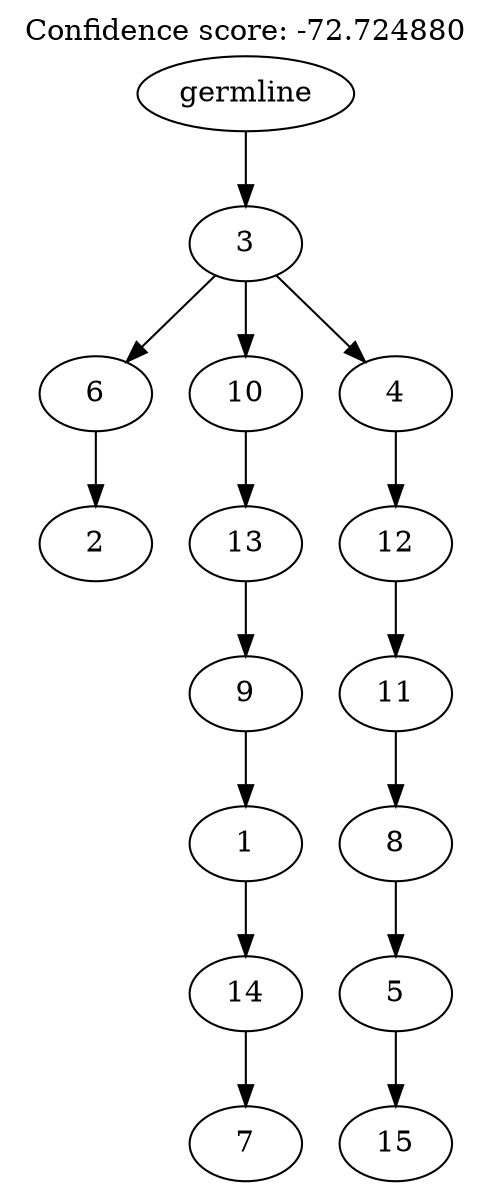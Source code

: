 digraph g {
	"14" -> "15";
	"15" [label="2"];
	"12" -> "13";
	"13" [label="7"];
	"11" -> "12";
	"12" [label="14"];
	"10" -> "11";
	"11" [label="1"];
	"9" -> "10";
	"10" [label="9"];
	"8" -> "9";
	"9" [label="13"];
	"6" -> "7";
	"7" [label="15"];
	"5" -> "6";
	"6" [label="5"];
	"4" -> "5";
	"5" [label="8"];
	"3" -> "4";
	"4" [label="11"];
	"2" -> "3";
	"3" [label="12"];
	"1" -> "2";
	"2" [label="4"];
	"1" -> "8";
	"8" [label="10"];
	"1" -> "14";
	"14" [label="6"];
	"0" -> "1";
	"1" [label="3"];
	"0" [label="germline"];
	labelloc="t";
	label="Confidence score: -72.724880";
}
